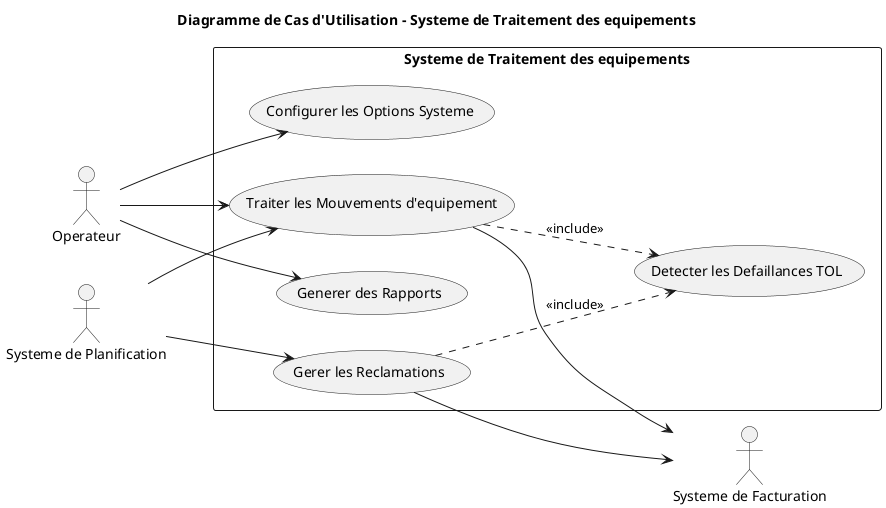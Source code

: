 @startuml Use Case Diagram

title Diagramme de Cas d'Utilisation - Systeme de Traitement des equipements

left to right direction

actor "Operateur" as op
actor "Systeme de Planification" as sched
actor "Systeme de Facturation" as bill

rectangle "Systeme de Traitement des equipements" {
  usecase "Traiter les Mouvements d'equipement" as UC1
  usecase "Gerer les Reclamations" as UC2
  usecase "Detecter les Defaillances TOL" as UC3
  usecase "Generer des Rapports" as UC4
  usecase "Configurer les Options Systeme" as UC5
}

op --> UC1
op --> UC5
sched --> UC1
sched --> UC2
UC1 ..> UC3 : <<include>>
UC2 ..> UC3 : <<include>>
UC1 --> bill
UC2 --> bill
UC4 <-- op

@enduml
